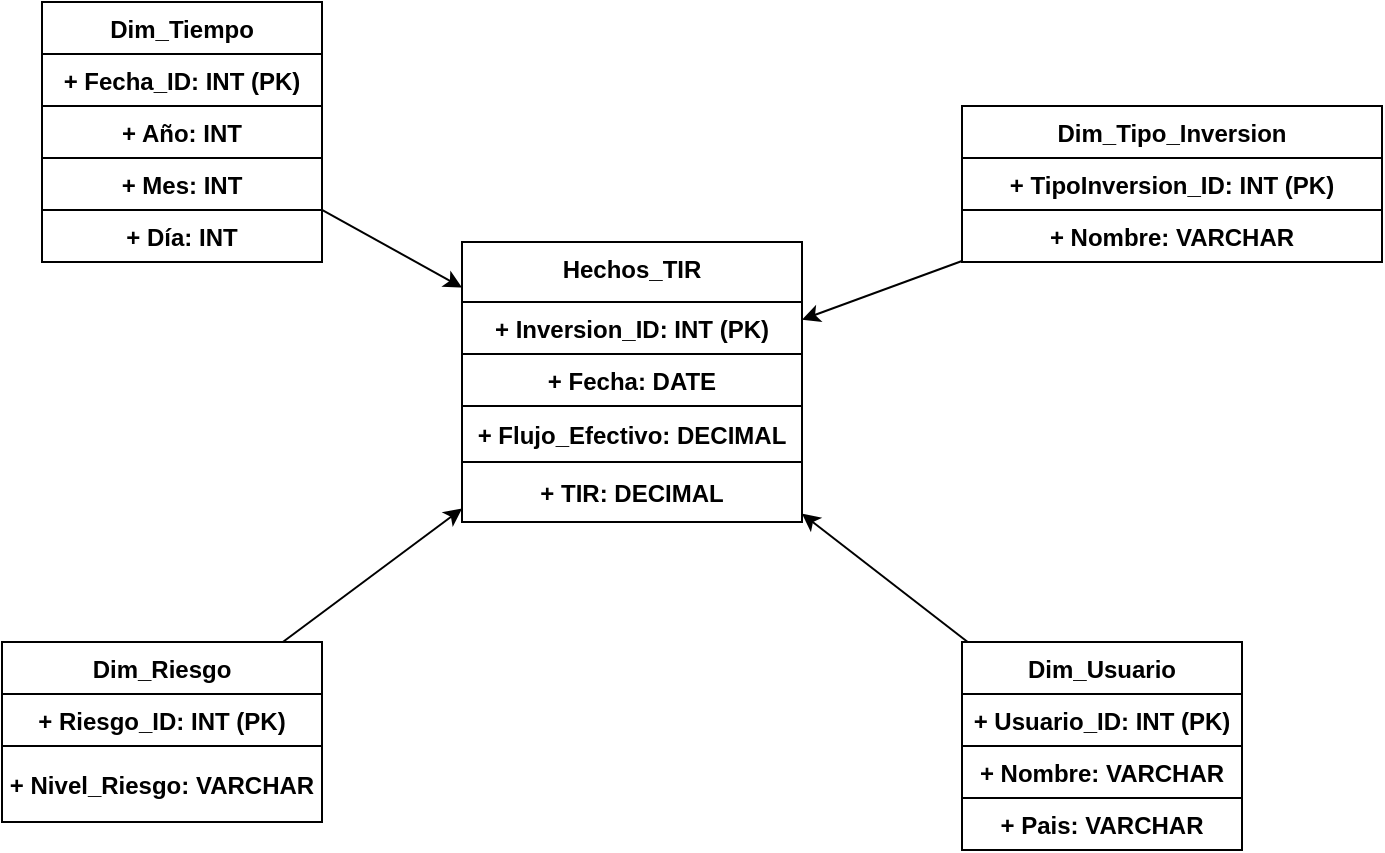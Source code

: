 <mxfile version="26.1.1">
  <diagram id="DiagramaTIR" name="Diagrama TIR">
    <mxGraphModel dx="2048" dy="764" grid="1" gridSize="10" guides="1" tooltips="1" connect="1" arrows="1" fold="1" page="1" pageScale="1" pageWidth="827" pageHeight="1169" math="0" shadow="0">
      <root>
        <mxCell id="0" />
        <mxCell id="1" parent="0" />
        <mxCell id="Hechos_TIR" value="Hechos_TIR" style="verticalAlign=top;fontStyle=1" parent="1" vertex="1">
          <mxGeometry x="299" y="400" width="170" height="140" as="geometry" />
        </mxCell>
        <mxCell id="TIR_1" value="+ Inversion_ID: INT (PK)" style="fontStyle=1" parent="Hechos_TIR" vertex="1">
          <mxGeometry y="30" width="170" height="26" as="geometry" />
        </mxCell>
        <mxCell id="TIR_2" value="+ Fecha: DATE" style="fontStyle=1" parent="Hechos_TIR" vertex="1">
          <mxGeometry y="56" width="170" height="26" as="geometry" />
        </mxCell>
        <mxCell id="TIR_3" value="+ Flujo_Efectivo: DECIMAL" style="fontStyle=1" parent="Hechos_TIR" vertex="1">
          <mxGeometry y="82" width="170" height="28" as="geometry" />
        </mxCell>
        <mxCell id="TIR_4" value="+ TIR: DECIMAL" style="fontStyle=1" parent="Hechos_TIR" vertex="1">
          <mxGeometry y="110" width="170" height="30" as="geometry" />
        </mxCell>
        <mxCell id="Dim_Tiempo" value="Dim_Tiempo" style="verticalAlign=top;fontStyle=1" parent="1" vertex="1">
          <mxGeometry x="89" y="280" width="140" height="130" as="geometry" />
        </mxCell>
        <mxCell id="DT_1" value="+ Fecha_ID: INT (PK)" style="fontStyle=1" parent="Dim_Tiempo" vertex="1">
          <mxGeometry y="26" width="140" height="26" as="geometry" />
        </mxCell>
        <mxCell id="DT_2" value="+ Año: INT" style="fontStyle=1" parent="Dim_Tiempo" vertex="1">
          <mxGeometry y="52" width="140" height="26" as="geometry" />
        </mxCell>
        <mxCell id="DT_3" value="+ Mes: INT" style="fontStyle=1" parent="Dim_Tiempo" vertex="1">
          <mxGeometry y="78" width="140" height="26" as="geometry" />
        </mxCell>
        <mxCell id="DT_4" value="+ Día: INT" style="fontStyle=1" parent="Dim_Tiempo" vertex="1">
          <mxGeometry y="104" width="140" height="26" as="geometry" />
        </mxCell>
        <mxCell id="Dim_Tipo_Inversion" value="Dim_Tipo_Inversion" style="verticalAlign=top;fontStyle=1" parent="1" vertex="1">
          <mxGeometry x="549" y="332" width="210" height="78" as="geometry" />
        </mxCell>
        <mxCell id="DTI_1" value="+ TipoInversion_ID: INT (PK)" style="fontStyle=1" parent="Dim_Tipo_Inversion" vertex="1">
          <mxGeometry y="26" width="210" height="26" as="geometry" />
        </mxCell>
        <mxCell id="DTI_2" value="+ Nombre: VARCHAR" style="fontStyle=1" parent="Dim_Tipo_Inversion" vertex="1">
          <mxGeometry y="52" width="210" height="26" as="geometry" />
        </mxCell>
        <mxCell id="Dim_Riesgo" value="Dim_Riesgo" style="verticalAlign=top;fontStyle=1" parent="1" vertex="1">
          <mxGeometry x="69" y="600" width="160" height="90" as="geometry" />
        </mxCell>
        <mxCell id="DR_1" value="+ Riesgo_ID: INT (PK)" style="fontStyle=1" parent="Dim_Riesgo" vertex="1">
          <mxGeometry y="26" width="160" height="26" as="geometry" />
        </mxCell>
        <mxCell id="DR_2" value="+ Nivel_Riesgo: VARCHAR" style="fontStyle=1" parent="Dim_Riesgo" vertex="1">
          <mxGeometry y="52" width="160" height="38" as="geometry" />
        </mxCell>
        <mxCell id="Dim_Usuario" value="Dim_Usuario" style="verticalAlign=top;fontStyle=1" parent="1" vertex="1">
          <mxGeometry x="549" y="600" width="140" height="104" as="geometry" />
        </mxCell>
        <mxCell id="DU_1" value="+ Usuario_ID: INT (PK)" style="fontStyle=1" parent="Dim_Usuario" vertex="1">
          <mxGeometry y="26" width="140" height="26" as="geometry" />
        </mxCell>
        <mxCell id="DU_2" value="+ Nombre: VARCHAR" style="fontStyle=1" parent="Dim_Usuario" vertex="1">
          <mxGeometry y="52" width="140" height="26" as="geometry" />
        </mxCell>
        <mxCell id="DU_3" value="+ Pais: VARCHAR" style="fontStyle=1" parent="Dim_Usuario" vertex="1">
          <mxGeometry y="78" width="140" height="26" as="geometry" />
        </mxCell>
        <mxCell id="rel_1" style="fontStyle=1" parent="1" source="Dim_Tiempo" target="Hechos_TIR" edge="1">
          <mxGeometry relative="1" as="geometry" />
        </mxCell>
        <mxCell id="rel_2" style="fontStyle=1" parent="1" source="Dim_Tipo_Inversion" target="Hechos_TIR" edge="1">
          <mxGeometry relative="1" as="geometry" />
        </mxCell>
        <mxCell id="rel_3" style="fontStyle=1" parent="1" source="Dim_Riesgo" target="Hechos_TIR" edge="1">
          <mxGeometry relative="1" as="geometry" />
        </mxCell>
        <mxCell id="rel_4" style="fontStyle=1" parent="1" source="Dim_Usuario" target="Hechos_TIR" edge="1">
          <mxGeometry relative="1" as="geometry" />
        </mxCell>
      </root>
    </mxGraphModel>
  </diagram>
</mxfile>
